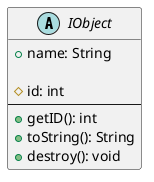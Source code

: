 @startuml

abstract class IObject{
    + name: String

    # id: int
    --
    + getID(): int
    + toString(): String
    + destroy(): void
}

@enduml
